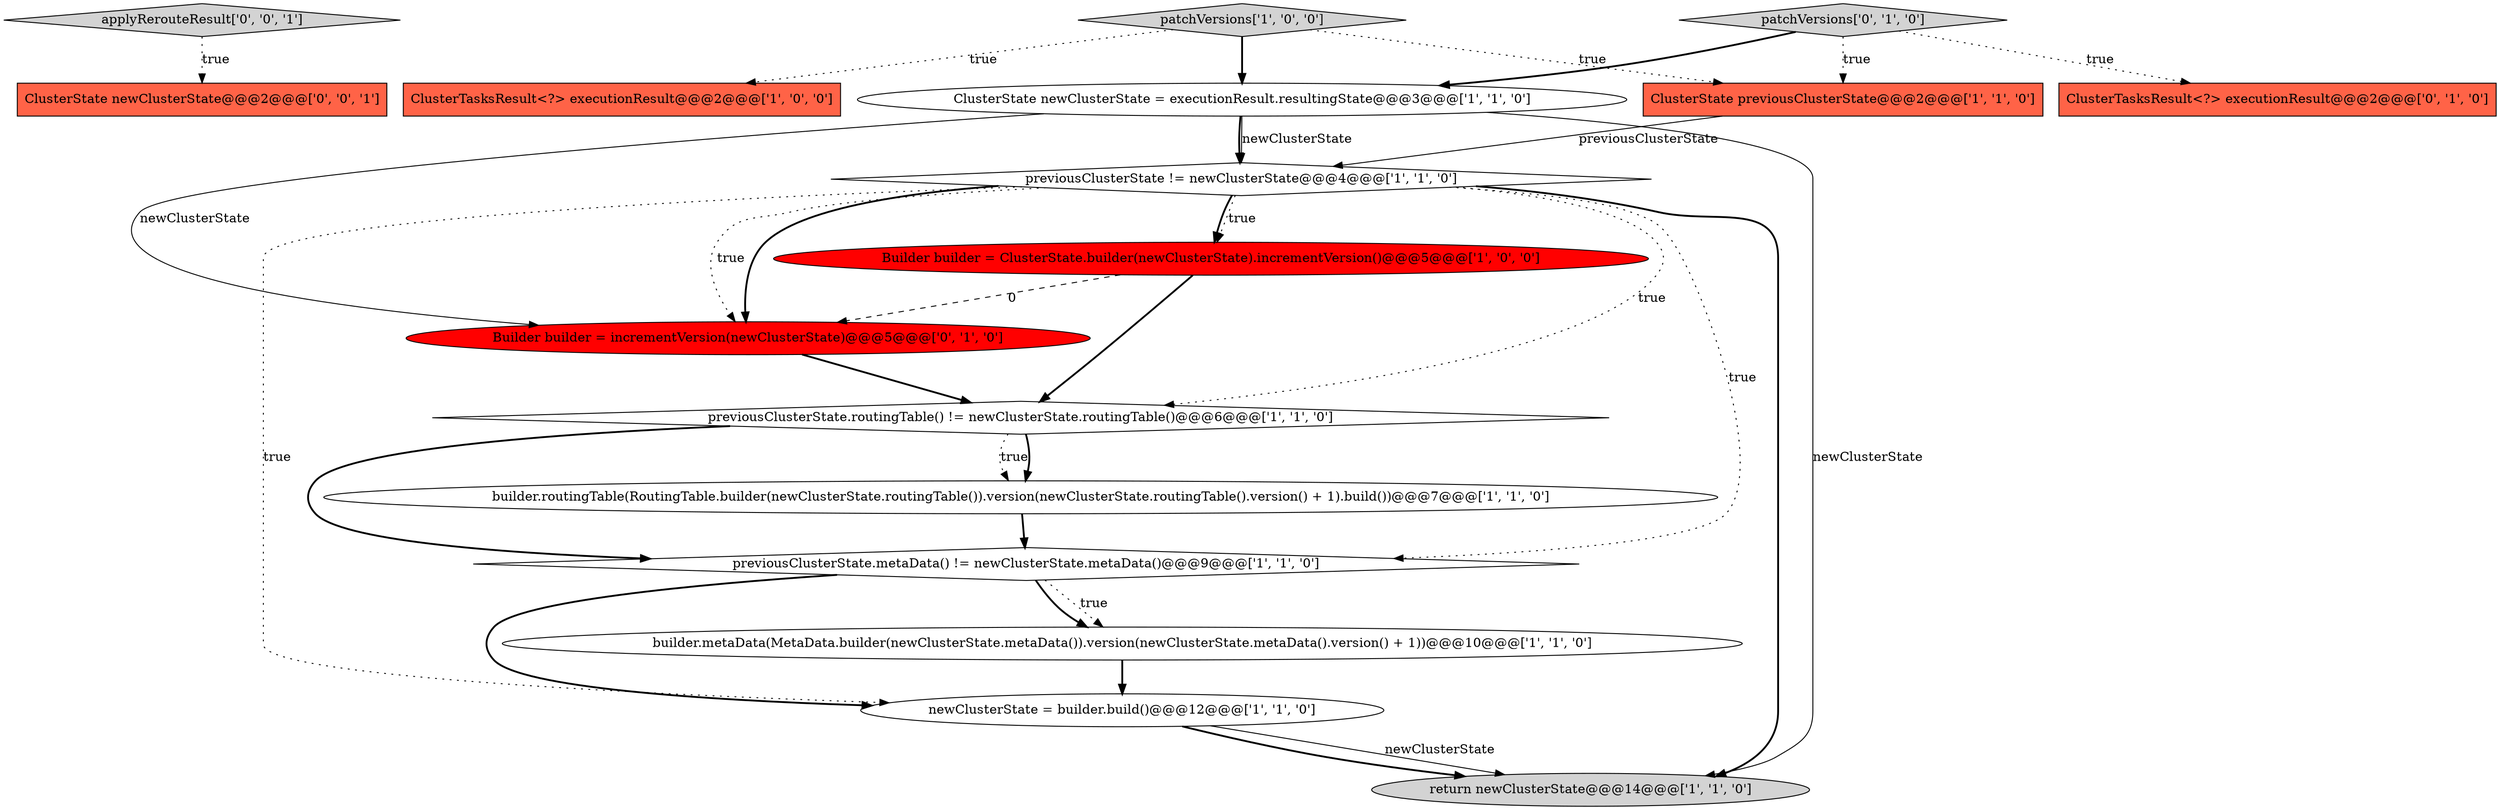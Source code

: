 digraph {
15 [style = filled, label = "applyRerouteResult['0', '0', '1']", fillcolor = lightgray, shape = diamond image = "AAA0AAABBB3BBB"];
8 [style = filled, label = "ClusterState newClusterState = executionResult.resultingState@@@3@@@['1', '1', '0']", fillcolor = white, shape = ellipse image = "AAA0AAABBB1BBB"];
3 [style = filled, label = "ClusterTasksResult<?> executionResult@@@2@@@['1', '0', '0']", fillcolor = tomato, shape = box image = "AAA0AAABBB1BBB"];
16 [style = filled, label = "ClusterState newClusterState@@@2@@@['0', '0', '1']", fillcolor = tomato, shape = box image = "AAA0AAABBB3BBB"];
2 [style = filled, label = "return newClusterState@@@14@@@['1', '1', '0']", fillcolor = lightgray, shape = ellipse image = "AAA0AAABBB1BBB"];
4 [style = filled, label = "previousClusterState.routingTable() != newClusterState.routingTable()@@@6@@@['1', '1', '0']", fillcolor = white, shape = diamond image = "AAA0AAABBB1BBB"];
0 [style = filled, label = "builder.routingTable(RoutingTable.builder(newClusterState.routingTable()).version(newClusterState.routingTable().version() + 1).build())@@@7@@@['1', '1', '0']", fillcolor = white, shape = ellipse image = "AAA0AAABBB1BBB"];
11 [style = filled, label = "patchVersions['1', '0', '0']", fillcolor = lightgray, shape = diamond image = "AAA0AAABBB1BBB"];
1 [style = filled, label = "previousClusterState.metaData() != newClusterState.metaData()@@@9@@@['1', '1', '0']", fillcolor = white, shape = diamond image = "AAA0AAABBB1BBB"];
12 [style = filled, label = "patchVersions['0', '1', '0']", fillcolor = lightgray, shape = diamond image = "AAA0AAABBB2BBB"];
5 [style = filled, label = "builder.metaData(MetaData.builder(newClusterState.metaData()).version(newClusterState.metaData().version() + 1))@@@10@@@['1', '1', '0']", fillcolor = white, shape = ellipse image = "AAA0AAABBB1BBB"];
6 [style = filled, label = "newClusterState = builder.build()@@@12@@@['1', '1', '0']", fillcolor = white, shape = ellipse image = "AAA0AAABBB1BBB"];
9 [style = filled, label = "ClusterState previousClusterState@@@2@@@['1', '1', '0']", fillcolor = tomato, shape = box image = "AAA0AAABBB1BBB"];
13 [style = filled, label = "ClusterTasksResult<?> executionResult@@@2@@@['0', '1', '0']", fillcolor = tomato, shape = box image = "AAA0AAABBB2BBB"];
10 [style = filled, label = "previousClusterState != newClusterState@@@4@@@['1', '1', '0']", fillcolor = white, shape = diamond image = "AAA0AAABBB1BBB"];
14 [style = filled, label = "Builder builder = incrementVersion(newClusterState)@@@5@@@['0', '1', '0']", fillcolor = red, shape = ellipse image = "AAA1AAABBB2BBB"];
7 [style = filled, label = "Builder builder = ClusterState.builder(newClusterState).incrementVersion()@@@5@@@['1', '0', '0']", fillcolor = red, shape = ellipse image = "AAA1AAABBB1BBB"];
1->5 [style = bold, label=""];
8->10 [style = bold, label=""];
6->2 [style = solid, label="newClusterState"];
10->6 [style = dotted, label="true"];
10->14 [style = bold, label=""];
7->14 [style = dashed, label="0"];
4->0 [style = dotted, label="true"];
9->10 [style = solid, label="previousClusterState"];
11->9 [style = dotted, label="true"];
8->2 [style = solid, label="newClusterState"];
7->4 [style = bold, label=""];
15->16 [style = dotted, label="true"];
10->7 [style = bold, label=""];
4->0 [style = bold, label=""];
6->2 [style = bold, label=""];
10->14 [style = dotted, label="true"];
8->10 [style = solid, label="newClusterState"];
12->13 [style = dotted, label="true"];
1->6 [style = bold, label=""];
5->6 [style = bold, label=""];
12->8 [style = bold, label=""];
0->1 [style = bold, label=""];
11->8 [style = bold, label=""];
10->2 [style = bold, label=""];
4->1 [style = bold, label=""];
8->14 [style = solid, label="newClusterState"];
10->1 [style = dotted, label="true"];
10->4 [style = dotted, label="true"];
11->3 [style = dotted, label="true"];
12->9 [style = dotted, label="true"];
1->5 [style = dotted, label="true"];
10->7 [style = dotted, label="true"];
14->4 [style = bold, label=""];
}
